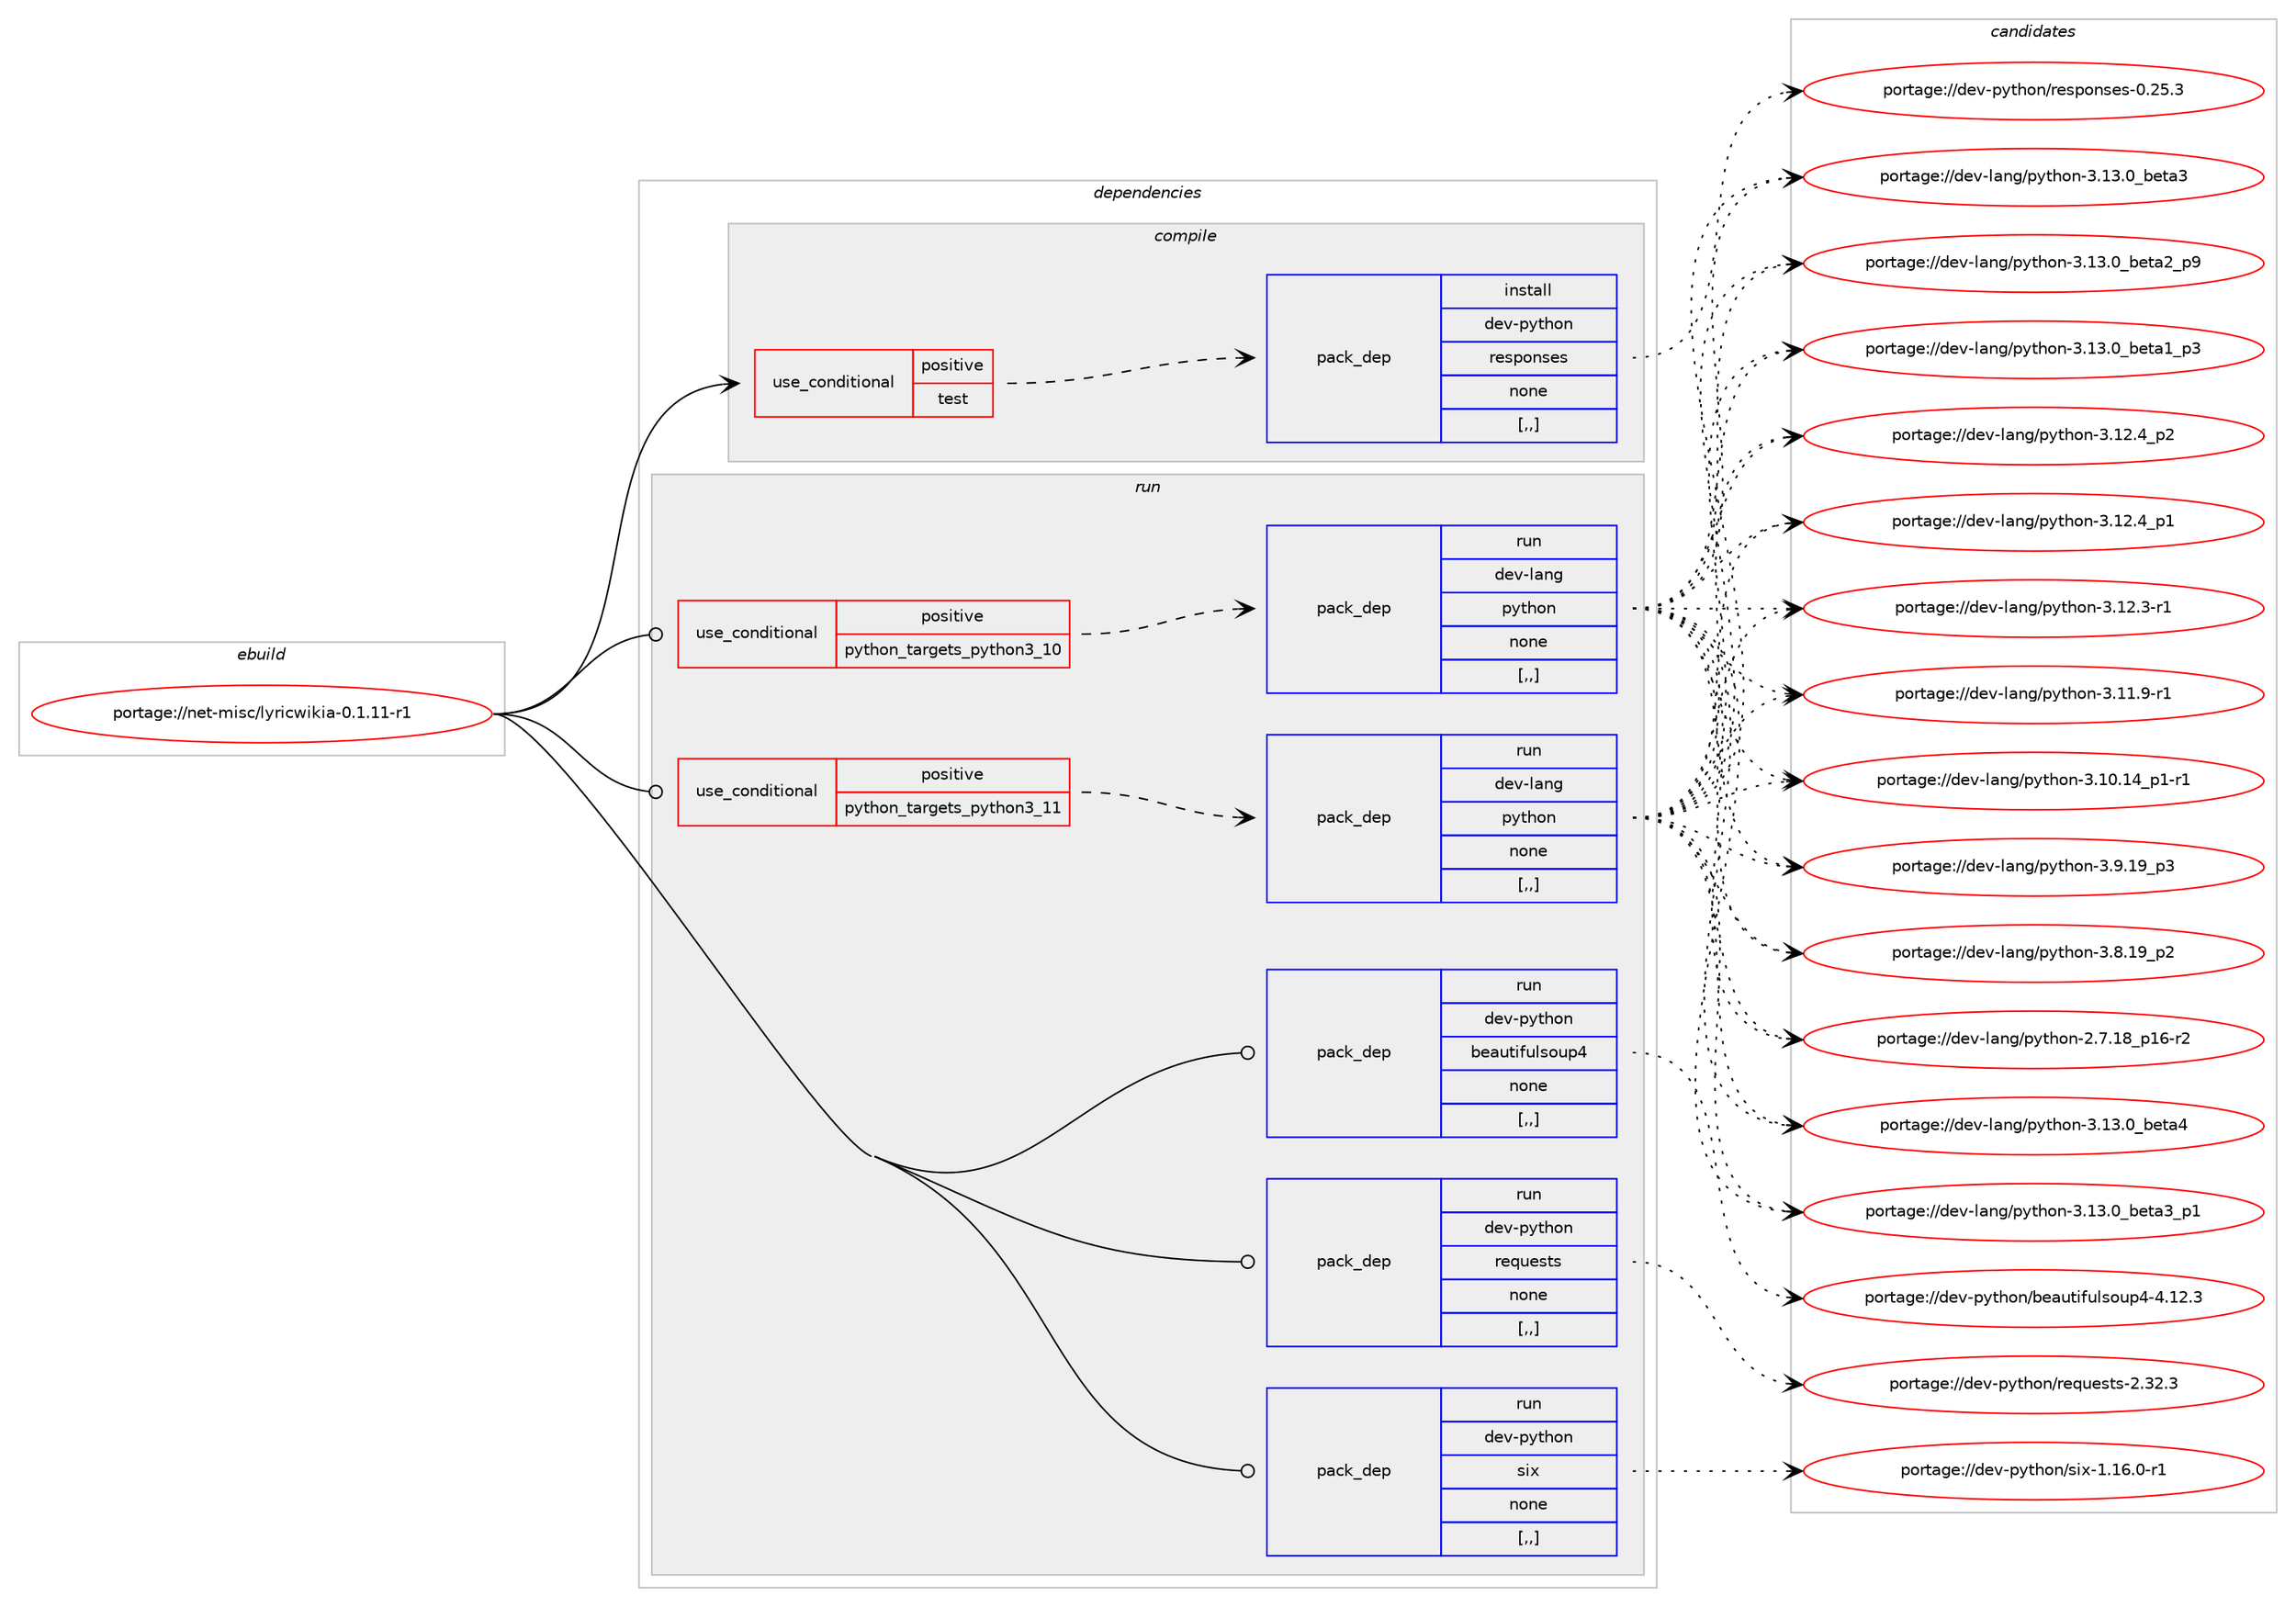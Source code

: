 digraph prolog {

# *************
# Graph options
# *************

newrank=true;
concentrate=true;
compound=true;
graph [rankdir=LR,fontname=Helvetica,fontsize=10,ranksep=1.5];#, ranksep=2.5, nodesep=0.2];
edge  [arrowhead=vee];
node  [fontname=Helvetica,fontsize=10];

# **********
# The ebuild
# **********

subgraph cluster_leftcol {
color=gray;
label=<<i>ebuild</i>>;
id [label="portage://net-misc/lyricwikia-0.1.11-r1", color=red, width=4, href="../net-misc/lyricwikia-0.1.11-r1.svg"];
}

# ****************
# The dependencies
# ****************

subgraph cluster_midcol {
color=gray;
label=<<i>dependencies</i>>;
subgraph cluster_compile {
fillcolor="#eeeeee";
style=filled;
label=<<i>compile</i>>;
subgraph cond98101 {
dependency372352 [label=<<TABLE BORDER="0" CELLBORDER="1" CELLSPACING="0" CELLPADDING="4"><TR><TD ROWSPAN="3" CELLPADDING="10">use_conditional</TD></TR><TR><TD>positive</TD></TR><TR><TD>test</TD></TR></TABLE>>, shape=none, color=red];
subgraph pack271576 {
dependency372353 [label=<<TABLE BORDER="0" CELLBORDER="1" CELLSPACING="0" CELLPADDING="4" WIDTH="220"><TR><TD ROWSPAN="6" CELLPADDING="30">pack_dep</TD></TR><TR><TD WIDTH="110">install</TD></TR><TR><TD>dev-python</TD></TR><TR><TD>responses</TD></TR><TR><TD>none</TD></TR><TR><TD>[,,]</TD></TR></TABLE>>, shape=none, color=blue];
}
dependency372352:e -> dependency372353:w [weight=20,style="dashed",arrowhead="vee"];
}
id:e -> dependency372352:w [weight=20,style="solid",arrowhead="vee"];
}
subgraph cluster_compileandrun {
fillcolor="#eeeeee";
style=filled;
label=<<i>compile and run</i>>;
}
subgraph cluster_run {
fillcolor="#eeeeee";
style=filled;
label=<<i>run</i>>;
subgraph cond98102 {
dependency372354 [label=<<TABLE BORDER="0" CELLBORDER="1" CELLSPACING="0" CELLPADDING="4"><TR><TD ROWSPAN="3" CELLPADDING="10">use_conditional</TD></TR><TR><TD>positive</TD></TR><TR><TD>python_targets_python3_10</TD></TR></TABLE>>, shape=none, color=red];
subgraph pack271577 {
dependency372355 [label=<<TABLE BORDER="0" CELLBORDER="1" CELLSPACING="0" CELLPADDING="4" WIDTH="220"><TR><TD ROWSPAN="6" CELLPADDING="30">pack_dep</TD></TR><TR><TD WIDTH="110">run</TD></TR><TR><TD>dev-lang</TD></TR><TR><TD>python</TD></TR><TR><TD>none</TD></TR><TR><TD>[,,]</TD></TR></TABLE>>, shape=none, color=blue];
}
dependency372354:e -> dependency372355:w [weight=20,style="dashed",arrowhead="vee"];
}
id:e -> dependency372354:w [weight=20,style="solid",arrowhead="odot"];
subgraph cond98103 {
dependency372356 [label=<<TABLE BORDER="0" CELLBORDER="1" CELLSPACING="0" CELLPADDING="4"><TR><TD ROWSPAN="3" CELLPADDING="10">use_conditional</TD></TR><TR><TD>positive</TD></TR><TR><TD>python_targets_python3_11</TD></TR></TABLE>>, shape=none, color=red];
subgraph pack271578 {
dependency372357 [label=<<TABLE BORDER="0" CELLBORDER="1" CELLSPACING="0" CELLPADDING="4" WIDTH="220"><TR><TD ROWSPAN="6" CELLPADDING="30">pack_dep</TD></TR><TR><TD WIDTH="110">run</TD></TR><TR><TD>dev-lang</TD></TR><TR><TD>python</TD></TR><TR><TD>none</TD></TR><TR><TD>[,,]</TD></TR></TABLE>>, shape=none, color=blue];
}
dependency372356:e -> dependency372357:w [weight=20,style="dashed",arrowhead="vee"];
}
id:e -> dependency372356:w [weight=20,style="solid",arrowhead="odot"];
subgraph pack271579 {
dependency372358 [label=<<TABLE BORDER="0" CELLBORDER="1" CELLSPACING="0" CELLPADDING="4" WIDTH="220"><TR><TD ROWSPAN="6" CELLPADDING="30">pack_dep</TD></TR><TR><TD WIDTH="110">run</TD></TR><TR><TD>dev-python</TD></TR><TR><TD>beautifulsoup4</TD></TR><TR><TD>none</TD></TR><TR><TD>[,,]</TD></TR></TABLE>>, shape=none, color=blue];
}
id:e -> dependency372358:w [weight=20,style="solid",arrowhead="odot"];
subgraph pack271580 {
dependency372359 [label=<<TABLE BORDER="0" CELLBORDER="1" CELLSPACING="0" CELLPADDING="4" WIDTH="220"><TR><TD ROWSPAN="6" CELLPADDING="30">pack_dep</TD></TR><TR><TD WIDTH="110">run</TD></TR><TR><TD>dev-python</TD></TR><TR><TD>requests</TD></TR><TR><TD>none</TD></TR><TR><TD>[,,]</TD></TR></TABLE>>, shape=none, color=blue];
}
id:e -> dependency372359:w [weight=20,style="solid",arrowhead="odot"];
subgraph pack271581 {
dependency372360 [label=<<TABLE BORDER="0" CELLBORDER="1" CELLSPACING="0" CELLPADDING="4" WIDTH="220"><TR><TD ROWSPAN="6" CELLPADDING="30">pack_dep</TD></TR><TR><TD WIDTH="110">run</TD></TR><TR><TD>dev-python</TD></TR><TR><TD>six</TD></TR><TR><TD>none</TD></TR><TR><TD>[,,]</TD></TR></TABLE>>, shape=none, color=blue];
}
id:e -> dependency372360:w [weight=20,style="solid",arrowhead="odot"];
}
}

# **************
# The candidates
# **************

subgraph cluster_choices {
rank=same;
color=gray;
label=<<i>candidates</i>>;

subgraph choice271576 {
color=black;
nodesep=1;
choice100101118451121211161041111104711410111511211111011510111545484650534651 [label="portage://dev-python/responses-0.25.3", color=red, width=4,href="../dev-python/responses-0.25.3.svg"];
dependency372353:e -> choice100101118451121211161041111104711410111511211111011510111545484650534651:w [style=dotted,weight="100"];
}
subgraph choice271577 {
color=black;
nodesep=1;
choice1001011184510897110103471121211161041111104551464951464895981011169752 [label="portage://dev-lang/python-3.13.0_beta4", color=red, width=4,href="../dev-lang/python-3.13.0_beta4.svg"];
choice10010111845108971101034711212111610411111045514649514648959810111697519511249 [label="portage://dev-lang/python-3.13.0_beta3_p1", color=red, width=4,href="../dev-lang/python-3.13.0_beta3_p1.svg"];
choice1001011184510897110103471121211161041111104551464951464895981011169751 [label="portage://dev-lang/python-3.13.0_beta3", color=red, width=4,href="../dev-lang/python-3.13.0_beta3.svg"];
choice10010111845108971101034711212111610411111045514649514648959810111697509511257 [label="portage://dev-lang/python-3.13.0_beta2_p9", color=red, width=4,href="../dev-lang/python-3.13.0_beta2_p9.svg"];
choice10010111845108971101034711212111610411111045514649514648959810111697499511251 [label="portage://dev-lang/python-3.13.0_beta1_p3", color=red, width=4,href="../dev-lang/python-3.13.0_beta1_p3.svg"];
choice100101118451089711010347112121116104111110455146495046529511250 [label="portage://dev-lang/python-3.12.4_p2", color=red, width=4,href="../dev-lang/python-3.12.4_p2.svg"];
choice100101118451089711010347112121116104111110455146495046529511249 [label="portage://dev-lang/python-3.12.4_p1", color=red, width=4,href="../dev-lang/python-3.12.4_p1.svg"];
choice100101118451089711010347112121116104111110455146495046514511449 [label="portage://dev-lang/python-3.12.3-r1", color=red, width=4,href="../dev-lang/python-3.12.3-r1.svg"];
choice100101118451089711010347112121116104111110455146494946574511449 [label="portage://dev-lang/python-3.11.9-r1", color=red, width=4,href="../dev-lang/python-3.11.9-r1.svg"];
choice100101118451089711010347112121116104111110455146494846495295112494511449 [label="portage://dev-lang/python-3.10.14_p1-r1", color=red, width=4,href="../dev-lang/python-3.10.14_p1-r1.svg"];
choice100101118451089711010347112121116104111110455146574649579511251 [label="portage://dev-lang/python-3.9.19_p3", color=red, width=4,href="../dev-lang/python-3.9.19_p3.svg"];
choice100101118451089711010347112121116104111110455146564649579511250 [label="portage://dev-lang/python-3.8.19_p2", color=red, width=4,href="../dev-lang/python-3.8.19_p2.svg"];
choice100101118451089711010347112121116104111110455046554649569511249544511450 [label="portage://dev-lang/python-2.7.18_p16-r2", color=red, width=4,href="../dev-lang/python-2.7.18_p16-r2.svg"];
dependency372355:e -> choice1001011184510897110103471121211161041111104551464951464895981011169752:w [style=dotted,weight="100"];
dependency372355:e -> choice10010111845108971101034711212111610411111045514649514648959810111697519511249:w [style=dotted,weight="100"];
dependency372355:e -> choice1001011184510897110103471121211161041111104551464951464895981011169751:w [style=dotted,weight="100"];
dependency372355:e -> choice10010111845108971101034711212111610411111045514649514648959810111697509511257:w [style=dotted,weight="100"];
dependency372355:e -> choice10010111845108971101034711212111610411111045514649514648959810111697499511251:w [style=dotted,weight="100"];
dependency372355:e -> choice100101118451089711010347112121116104111110455146495046529511250:w [style=dotted,weight="100"];
dependency372355:e -> choice100101118451089711010347112121116104111110455146495046529511249:w [style=dotted,weight="100"];
dependency372355:e -> choice100101118451089711010347112121116104111110455146495046514511449:w [style=dotted,weight="100"];
dependency372355:e -> choice100101118451089711010347112121116104111110455146494946574511449:w [style=dotted,weight="100"];
dependency372355:e -> choice100101118451089711010347112121116104111110455146494846495295112494511449:w [style=dotted,weight="100"];
dependency372355:e -> choice100101118451089711010347112121116104111110455146574649579511251:w [style=dotted,weight="100"];
dependency372355:e -> choice100101118451089711010347112121116104111110455146564649579511250:w [style=dotted,weight="100"];
dependency372355:e -> choice100101118451089711010347112121116104111110455046554649569511249544511450:w [style=dotted,weight="100"];
}
subgraph choice271578 {
color=black;
nodesep=1;
choice1001011184510897110103471121211161041111104551464951464895981011169752 [label="portage://dev-lang/python-3.13.0_beta4", color=red, width=4,href="../dev-lang/python-3.13.0_beta4.svg"];
choice10010111845108971101034711212111610411111045514649514648959810111697519511249 [label="portage://dev-lang/python-3.13.0_beta3_p1", color=red, width=4,href="../dev-lang/python-3.13.0_beta3_p1.svg"];
choice1001011184510897110103471121211161041111104551464951464895981011169751 [label="portage://dev-lang/python-3.13.0_beta3", color=red, width=4,href="../dev-lang/python-3.13.0_beta3.svg"];
choice10010111845108971101034711212111610411111045514649514648959810111697509511257 [label="portage://dev-lang/python-3.13.0_beta2_p9", color=red, width=4,href="../dev-lang/python-3.13.0_beta2_p9.svg"];
choice10010111845108971101034711212111610411111045514649514648959810111697499511251 [label="portage://dev-lang/python-3.13.0_beta1_p3", color=red, width=4,href="../dev-lang/python-3.13.0_beta1_p3.svg"];
choice100101118451089711010347112121116104111110455146495046529511250 [label="portage://dev-lang/python-3.12.4_p2", color=red, width=4,href="../dev-lang/python-3.12.4_p2.svg"];
choice100101118451089711010347112121116104111110455146495046529511249 [label="portage://dev-lang/python-3.12.4_p1", color=red, width=4,href="../dev-lang/python-3.12.4_p1.svg"];
choice100101118451089711010347112121116104111110455146495046514511449 [label="portage://dev-lang/python-3.12.3-r1", color=red, width=4,href="../dev-lang/python-3.12.3-r1.svg"];
choice100101118451089711010347112121116104111110455146494946574511449 [label="portage://dev-lang/python-3.11.9-r1", color=red, width=4,href="../dev-lang/python-3.11.9-r1.svg"];
choice100101118451089711010347112121116104111110455146494846495295112494511449 [label="portage://dev-lang/python-3.10.14_p1-r1", color=red, width=4,href="../dev-lang/python-3.10.14_p1-r1.svg"];
choice100101118451089711010347112121116104111110455146574649579511251 [label="portage://dev-lang/python-3.9.19_p3", color=red, width=4,href="../dev-lang/python-3.9.19_p3.svg"];
choice100101118451089711010347112121116104111110455146564649579511250 [label="portage://dev-lang/python-3.8.19_p2", color=red, width=4,href="../dev-lang/python-3.8.19_p2.svg"];
choice100101118451089711010347112121116104111110455046554649569511249544511450 [label="portage://dev-lang/python-2.7.18_p16-r2", color=red, width=4,href="../dev-lang/python-2.7.18_p16-r2.svg"];
dependency372357:e -> choice1001011184510897110103471121211161041111104551464951464895981011169752:w [style=dotted,weight="100"];
dependency372357:e -> choice10010111845108971101034711212111610411111045514649514648959810111697519511249:w [style=dotted,weight="100"];
dependency372357:e -> choice1001011184510897110103471121211161041111104551464951464895981011169751:w [style=dotted,weight="100"];
dependency372357:e -> choice10010111845108971101034711212111610411111045514649514648959810111697509511257:w [style=dotted,weight="100"];
dependency372357:e -> choice10010111845108971101034711212111610411111045514649514648959810111697499511251:w [style=dotted,weight="100"];
dependency372357:e -> choice100101118451089711010347112121116104111110455146495046529511250:w [style=dotted,weight="100"];
dependency372357:e -> choice100101118451089711010347112121116104111110455146495046529511249:w [style=dotted,weight="100"];
dependency372357:e -> choice100101118451089711010347112121116104111110455146495046514511449:w [style=dotted,weight="100"];
dependency372357:e -> choice100101118451089711010347112121116104111110455146494946574511449:w [style=dotted,weight="100"];
dependency372357:e -> choice100101118451089711010347112121116104111110455146494846495295112494511449:w [style=dotted,weight="100"];
dependency372357:e -> choice100101118451089711010347112121116104111110455146574649579511251:w [style=dotted,weight="100"];
dependency372357:e -> choice100101118451089711010347112121116104111110455146564649579511250:w [style=dotted,weight="100"];
dependency372357:e -> choice100101118451089711010347112121116104111110455046554649569511249544511450:w [style=dotted,weight="100"];
}
subgraph choice271579 {
color=black;
nodesep=1;
choice100101118451121211161041111104798101971171161051021171081151111171125245524649504651 [label="portage://dev-python/beautifulsoup4-4.12.3", color=red, width=4,href="../dev-python/beautifulsoup4-4.12.3.svg"];
dependency372358:e -> choice100101118451121211161041111104798101971171161051021171081151111171125245524649504651:w [style=dotted,weight="100"];
}
subgraph choice271580 {
color=black;
nodesep=1;
choice100101118451121211161041111104711410111311710111511611545504651504651 [label="portage://dev-python/requests-2.32.3", color=red, width=4,href="../dev-python/requests-2.32.3.svg"];
dependency372359:e -> choice100101118451121211161041111104711410111311710111511611545504651504651:w [style=dotted,weight="100"];
}
subgraph choice271581 {
color=black;
nodesep=1;
choice1001011184511212111610411111047115105120454946495446484511449 [label="portage://dev-python/six-1.16.0-r1", color=red, width=4,href="../dev-python/six-1.16.0-r1.svg"];
dependency372360:e -> choice1001011184511212111610411111047115105120454946495446484511449:w [style=dotted,weight="100"];
}
}

}

